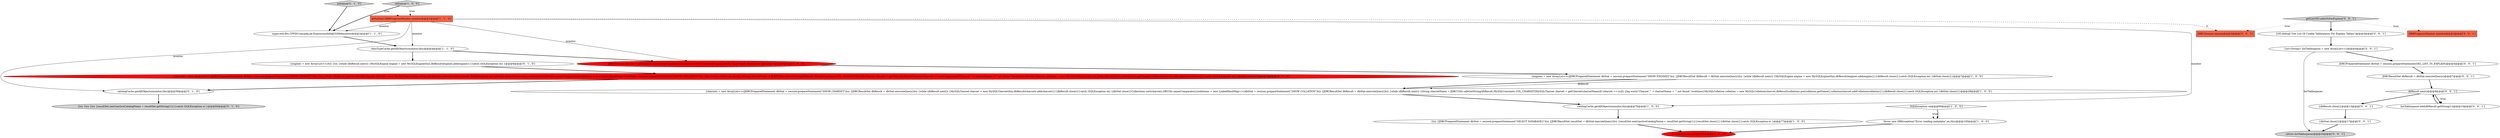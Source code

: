 digraph {
14 [style = filled, label = "{engines = new ArrayList<>()try {try {while (dbResult.next()) {MySQLEngine engine = new MySQLEngine(this,dbResult)engines.add(engine)}}}catch (SQLException ex) }@@@6@@@['0', '1', '0']", fillcolor = white, shape = ellipse image = "AAA0AAABBB2BBB"];
6 [style = filled, label = "{try {JDBCPreparedStatement dbStat = session.prepareStatement(\"SELECT DATABASE()\")try {JDBCResultSet resultSet = dbStat.executeQuery()try {resultSet.next()activeCatalogName = resultSet.getString(1)}{resultSet.close()}}{dbStat.close()}}catch (SQLException e) }@@@77@@@['1', '0', '0']", fillcolor = white, shape = ellipse image = "AAA0AAABBB1BBB"];
8 [style = filled, label = "{engines = new ArrayList<>()JDBCPreparedStatement dbStat = session.prepareStatement(\"SHOW ENGINES\")try {JDBCResultSet dbResult = dbStat.executeQuery()try {while (dbResult.next()) {MySQLEngine engine = new MySQLEngine(this,dbResult)engines.add(engine)}}{dbResult.close()}}catch (SQLException ex) {dbStat.close()}}@@@7@@@['1', '0', '0']", fillcolor = white, shape = ellipse image = "AAA0AAABBB1BBB"];
13 [style = filled, label = "initialize['0', '1', '0']", fillcolor = lightgray, shape = diamond image = "AAA0AAABBB2BBB"];
9 [style = filled, label = "JDBCSession session = getDefaultContext(true).openSession(monitor,DBCExecutionPurpose.META,\"Load basic datasource metadata\")@@@5@@@['1', '0', '0']", fillcolor = red, shape = ellipse image = "AAA1AAABBB1BBB"];
22 [style = filled, label = "{dbStat.close()}@@@17@@@['0', '0', '1']", fillcolor = white, shape = ellipse image = "AAA0AAABBB3BBB"];
12 [style = filled, label = "{try {try {try {resultSet.next()activeCatalogName = resultSet.getString(1)}}}catch (SQLException e) }@@@60@@@['0', '1', '0']", fillcolor = lightgray, shape = ellipse image = "AAA0AAABBB2BBB"];
20 [style = filled, label = "DBRProgressMonitor monitor@@@2@@@['0', '0', '1']", fillcolor = tomato, shape = box image = "AAA0AAABBB3BBB"];
2 [style = filled, label = "catalogCache.getAllObjects(monitor,this)@@@76@@@['1', '0', '0']", fillcolor = white, shape = ellipse image = "AAA0AAABBB1BBB"];
5 [style = filled, label = "dataTypeCache.getAllObjects(monitor,this)@@@4@@@['1', '1', '0']", fillcolor = white, shape = ellipse image = "AAA0AAABBB1BBB"];
23 [style = filled, label = "List<String> listTablespaces = new ArrayList<>()@@@4@@@['0', '0', '1']", fillcolor = white, shape = ellipse image = "AAA0AAABBB3BBB"];
25 [style = filled, label = "dbResult.next()@@@9@@@['0', '0', '1']", fillcolor = white, shape = diamond image = "AAA0AAABBB3BBB"];
17 [style = filled, label = "{dbResult.close()}@@@13@@@['0', '0', '1']", fillcolor = white, shape = ellipse image = "AAA0AAABBB3BBB"];
18 [style = filled, label = "JDBCPreparedStatement dbStat = session.prepareStatement(SEL_LIST_TS_EXPLAIN)@@@5@@@['0', '0', '1']", fillcolor = white, shape = ellipse image = "AAA0AAABBB3BBB"];
21 [style = filled, label = "listTablespaces.add(dbResult.getString(1))@@@10@@@['0', '0', '1']", fillcolor = white, shape = ellipse image = "AAA0AAABBB3BBB"];
7 [style = filled, label = "{session.close()}@@@102@@@['1', '0', '0']", fillcolor = red, shape = ellipse image = "AAA1AAABBB1BBB"];
10 [style = filled, label = "SQLException ex@@@99@@@['1', '0', '0']", fillcolor = white, shape = diamond image = "AAA0AAABBB1BBB"];
11 [style = filled, label = "super.edu.fdu.CPPDG.tinypdg.pe.ExpressionInfo@3269dmonitor@@@3@@@['1', '1', '0']", fillcolor = white, shape = ellipse image = "AAA0AAABBB1BBB"];
15 [style = filled, label = "catalogCache.getAllObjects(monitor,this)@@@59@@@['0', '1', '0']", fillcolor = white, shape = ellipse image = "AAA0AAABBB2BBB"];
0 [style = filled, label = "@NotNull DBRProgressMonitor monitor@@@2@@@['1', '1', '0']", fillcolor = tomato, shape = box image = "AAA0AAABBB1BBB"];
27 [style = filled, label = "JDBCSession session@@@2@@@['0', '0', '1']", fillcolor = tomato, shape = box image = "AAA0AAABBB3BBB"];
1 [style = filled, label = "throw new DBException(\"Error reading metadata\",ex,this)@@@100@@@['1', '0', '0']", fillcolor = white, shape = ellipse image = "AAA0AAABBB1BBB"];
4 [style = filled, label = "{charsets = new ArrayList<>()JDBCPreparedStatement dbStat = session.prepareStatement(\"SHOW CHARSET\")try {JDBCResultSet dbResult = dbStat.executeQuery()try {while (dbResult.next()) {MySQLCharset charset = new MySQLCharset(this,dbResult)charsets.add(charset)}}{dbResult.close()}}catch (SQLException ex) {dbStat.close()}Collections.sort(charsets,DBUtils.nameComparator())collations = new LinkedHashMap<>()dbStat = session.prepareStatement(\"SHOW COLLATION\")try {JDBCResultSet dbResult = dbStat.executeQuery()try {while (dbResult.next()) {String charsetName = JDBCUtils.safeGetString(dbResult,MySQLConstants.COL_CHARSET)MySQLCharset charset = getCharset(charsetName)if (charset == null) {log.warn(\"Charset '\" + charsetName + \"' not found.\")continue}MySQLCollation collation = new MySQLCollation(charset,dbResult)collations.put(collation.getName(),collation)charset.addCollation(collation)}}{dbResult.close()}}catch (SQLException ex) {dbStat.close()}}@@@28@@@['1', '0', '0']", fillcolor = white, shape = ellipse image = "AAA0AAABBB1BBB"];
26 [style = filled, label = "return listTablespaces@@@20@@@['0', '0', '1']", fillcolor = lightgray, shape = ellipse image = "AAA0AAABBB3BBB"];
24 [style = filled, label = "LOG.debug(\"Get List Of Usable Tablespaces For Explain Tables\")@@@3@@@['0', '0', '1']", fillcolor = white, shape = ellipse image = "AAA0AAABBB3BBB"];
3 [style = filled, label = "initialize['1', '0', '0']", fillcolor = lightgray, shape = diamond image = "AAA0AAABBB1BBB"];
16 [style = filled, label = "{charsets = new ArrayList<>()JDBCPreparedStatement dbStat = session.prepareStatement(\"SHOW CHARSET\")try {try {while (dbResult.next()) {MySQLCharset charset = new MySQLCharset(this,dbResult)charsets.add(charset)}}}catch (SQLException ex) {dbStat.close()}Collections.sort(charsets,DBUtils.nameComparator())collations = new LinkedHashMap<>()dbStat = session.prepareStatement(\"SHOW COLLATION\")try {try {while (dbResult.next()) {String charsetName = JDBCUtils.safeGetString(dbResult,MySQLConstants.COL_CHARSET)MySQLCharset charset = getCharset(charsetName)if (charset == null) {log.warn(\"Charset '\" + charsetName + \"' not found.\")continue}MySQLCollation collation = new MySQLCollation(charset,dbResult)collations.put(collation.getName(),collation)charset.addCollation(collation)}}}catch (SQLException ex) {dbStat.close()}}@@@19@@@['0', '1', '0']", fillcolor = red, shape = ellipse image = "AAA1AAABBB2BBB"];
28 [style = filled, label = "JDBCResultSet dbResult = dbStat.executeQuery()@@@7@@@['0', '0', '1']", fillcolor = white, shape = ellipse image = "AAA0AAABBB3BBB"];
19 [style = filled, label = "getListOfUsableTsForExplain['0', '0', '1']", fillcolor = lightgray, shape = diamond image = "AAA0AAABBB3BBB"];
0->2 [style = solid, label="monitor"];
14->16 [style = bold, label=""];
22->26 [style = bold, label=""];
0->15 [style = solid, label="monitor"];
16->15 [style = bold, label=""];
8->4 [style = solid, label="dbResult"];
5->9 [style = bold, label=""];
2->6 [style = bold, label=""];
19->20 [style = dotted, label="true"];
3->11 [style = bold, label=""];
19->27 [style = dotted, label="true"];
4->2 [style = bold, label=""];
0->27 [style = dashed, label="0"];
5->14 [style = bold, label=""];
21->25 [style = bold, label=""];
17->22 [style = bold, label=""];
9->8 [style = bold, label=""];
1->7 [style = bold, label=""];
13->11 [style = bold, label=""];
18->28 [style = bold, label=""];
25->17 [style = bold, label=""];
19->24 [style = bold, label=""];
0->5 [style = solid, label="monitor"];
11->5 [style = bold, label=""];
13->0 [style = dotted, label="true"];
0->11 [style = solid, label="monitor"];
3->0 [style = dotted, label="true"];
28->25 [style = bold, label=""];
0->9 [style = solid, label="monitor"];
15->12 [style = bold, label=""];
10->1 [style = dotted, label="true"];
8->4 [style = bold, label=""];
6->7 [style = bold, label=""];
10->1 [style = bold, label=""];
23->18 [style = bold, label=""];
25->21 [style = bold, label=""];
25->21 [style = dotted, label="true"];
23->26 [style = solid, label="listTablespaces"];
24->23 [style = bold, label=""];
}
